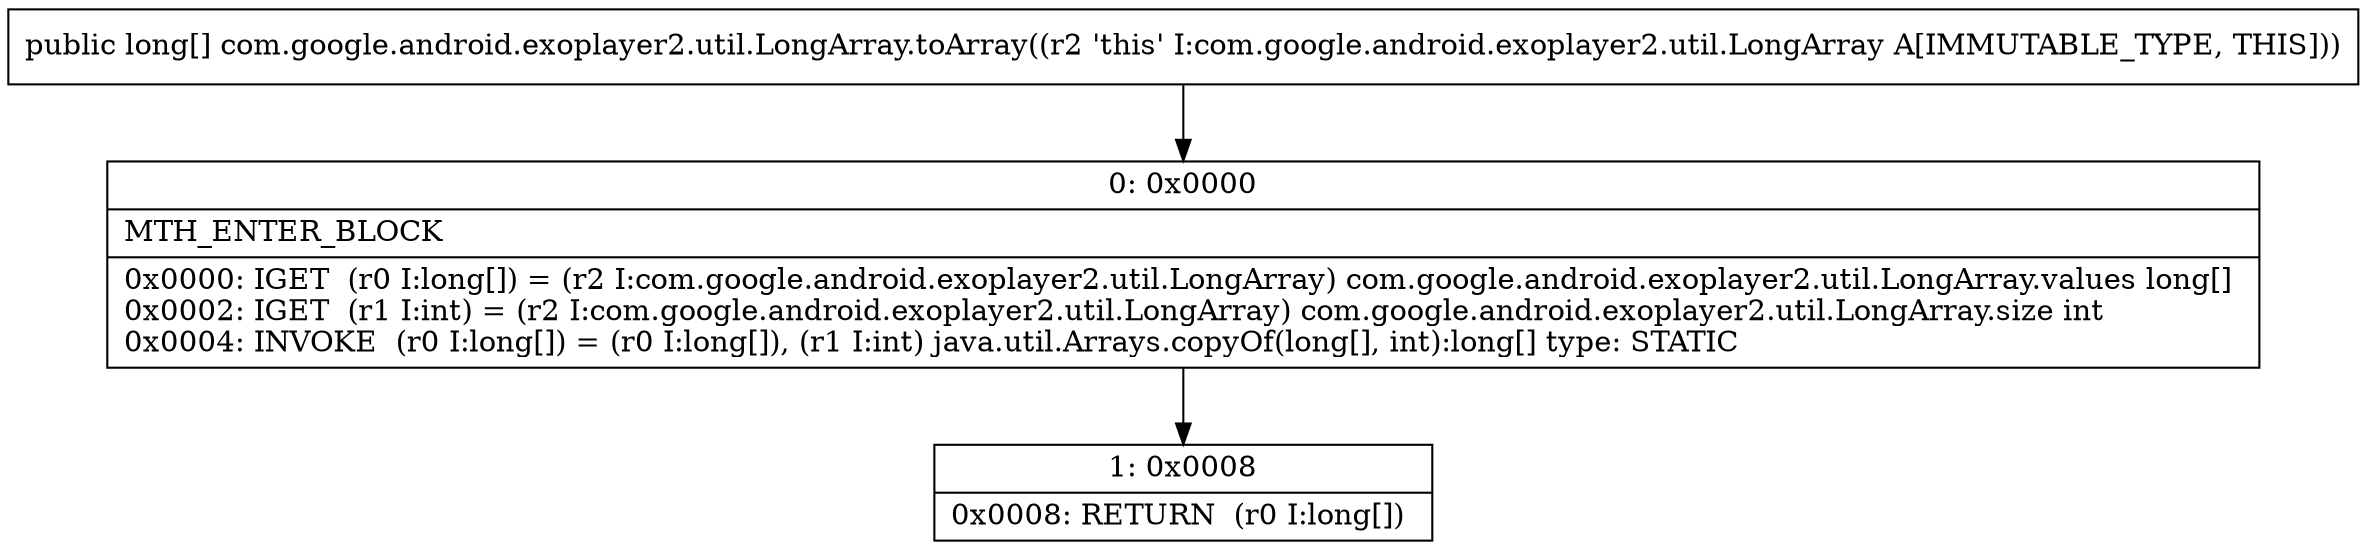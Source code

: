 digraph "CFG forcom.google.android.exoplayer2.util.LongArray.toArray()[J" {
Node_0 [shape=record,label="{0\:\ 0x0000|MTH_ENTER_BLOCK\l|0x0000: IGET  (r0 I:long[]) = (r2 I:com.google.android.exoplayer2.util.LongArray) com.google.android.exoplayer2.util.LongArray.values long[] \l0x0002: IGET  (r1 I:int) = (r2 I:com.google.android.exoplayer2.util.LongArray) com.google.android.exoplayer2.util.LongArray.size int \l0x0004: INVOKE  (r0 I:long[]) = (r0 I:long[]), (r1 I:int) java.util.Arrays.copyOf(long[], int):long[] type: STATIC \l}"];
Node_1 [shape=record,label="{1\:\ 0x0008|0x0008: RETURN  (r0 I:long[]) \l}"];
MethodNode[shape=record,label="{public long[] com.google.android.exoplayer2.util.LongArray.toArray((r2 'this' I:com.google.android.exoplayer2.util.LongArray A[IMMUTABLE_TYPE, THIS])) }"];
MethodNode -> Node_0;
Node_0 -> Node_1;
}

